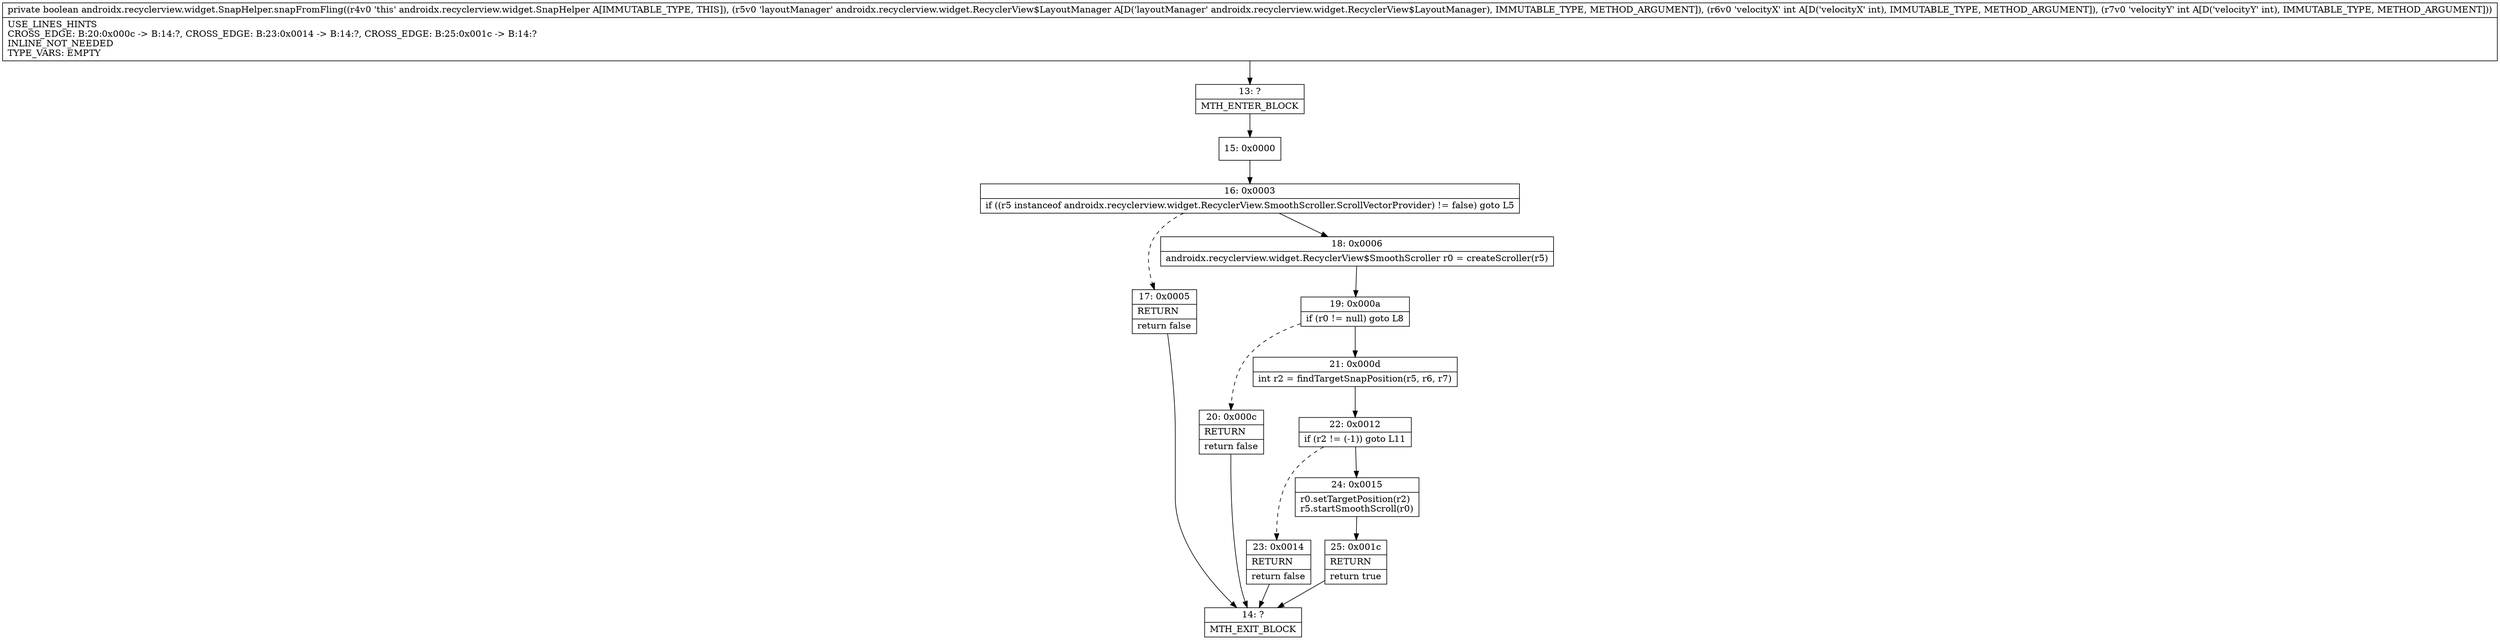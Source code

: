 digraph "CFG forandroidx.recyclerview.widget.SnapHelper.snapFromFling(Landroidx\/recyclerview\/widget\/RecyclerView$LayoutManager;II)Z" {
Node_13 [shape=record,label="{13\:\ ?|MTH_ENTER_BLOCK\l}"];
Node_15 [shape=record,label="{15\:\ 0x0000}"];
Node_16 [shape=record,label="{16\:\ 0x0003|if ((r5 instanceof androidx.recyclerview.widget.RecyclerView.SmoothScroller.ScrollVectorProvider) != false) goto L5\l}"];
Node_17 [shape=record,label="{17\:\ 0x0005|RETURN\l|return false\l}"];
Node_14 [shape=record,label="{14\:\ ?|MTH_EXIT_BLOCK\l}"];
Node_18 [shape=record,label="{18\:\ 0x0006|androidx.recyclerview.widget.RecyclerView$SmoothScroller r0 = createScroller(r5)\l}"];
Node_19 [shape=record,label="{19\:\ 0x000a|if (r0 != null) goto L8\l}"];
Node_20 [shape=record,label="{20\:\ 0x000c|RETURN\l|return false\l}"];
Node_21 [shape=record,label="{21\:\ 0x000d|int r2 = findTargetSnapPosition(r5, r6, r7)\l}"];
Node_22 [shape=record,label="{22\:\ 0x0012|if (r2 != (\-1)) goto L11\l}"];
Node_23 [shape=record,label="{23\:\ 0x0014|RETURN\l|return false\l}"];
Node_24 [shape=record,label="{24\:\ 0x0015|r0.setTargetPosition(r2)\lr5.startSmoothScroll(r0)\l}"];
Node_25 [shape=record,label="{25\:\ 0x001c|RETURN\l|return true\l}"];
MethodNode[shape=record,label="{private boolean androidx.recyclerview.widget.SnapHelper.snapFromFling((r4v0 'this' androidx.recyclerview.widget.SnapHelper A[IMMUTABLE_TYPE, THIS]), (r5v0 'layoutManager' androidx.recyclerview.widget.RecyclerView$LayoutManager A[D('layoutManager' androidx.recyclerview.widget.RecyclerView$LayoutManager), IMMUTABLE_TYPE, METHOD_ARGUMENT]), (r6v0 'velocityX' int A[D('velocityX' int), IMMUTABLE_TYPE, METHOD_ARGUMENT]), (r7v0 'velocityY' int A[D('velocityY' int), IMMUTABLE_TYPE, METHOD_ARGUMENT]))  | USE_LINES_HINTS\lCROSS_EDGE: B:20:0x000c \-\> B:14:?, CROSS_EDGE: B:23:0x0014 \-\> B:14:?, CROSS_EDGE: B:25:0x001c \-\> B:14:?\lINLINE_NOT_NEEDED\lTYPE_VARS: EMPTY\l}"];
MethodNode -> Node_13;Node_13 -> Node_15;
Node_15 -> Node_16;
Node_16 -> Node_17[style=dashed];
Node_16 -> Node_18;
Node_17 -> Node_14;
Node_18 -> Node_19;
Node_19 -> Node_20[style=dashed];
Node_19 -> Node_21;
Node_20 -> Node_14;
Node_21 -> Node_22;
Node_22 -> Node_23[style=dashed];
Node_22 -> Node_24;
Node_23 -> Node_14;
Node_24 -> Node_25;
Node_25 -> Node_14;
}

